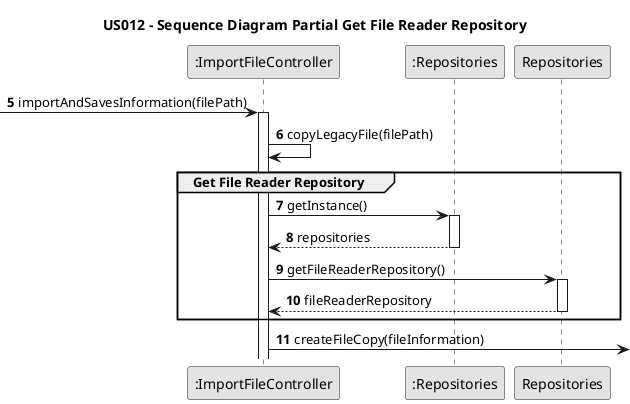 @startuml
'https://plantuml.com/sequence-diagram

skinparam monochrome true
skinparam packageStyle rectangle
skinparam shadowing false

title US012 - Sequence Diagram Partial Get File Reader Repository

autonumber
participant ":ImportFileController" as CTRL
participant ":Repositories" as Repository

autonumber 5
 -> CTRL : importAndSavesInformation(filePath)
            activate CTRL

CTRL -> CTRL : copyLegacyFile(filePath)

    group Get File Reader Repository

                CTRL -> Repository : getInstance()
                activate Repository

                    Repository --> CTRL: repositories
                deactivate Repository

                CTRL -> Repositories : getFileReaderRepository()
                activate Repositories

                    Repositories --> CTRL: fileReaderRepository
                deactivate Repositories
end

CTRL ->  : createFileCopy(fileInformation)



@enduml